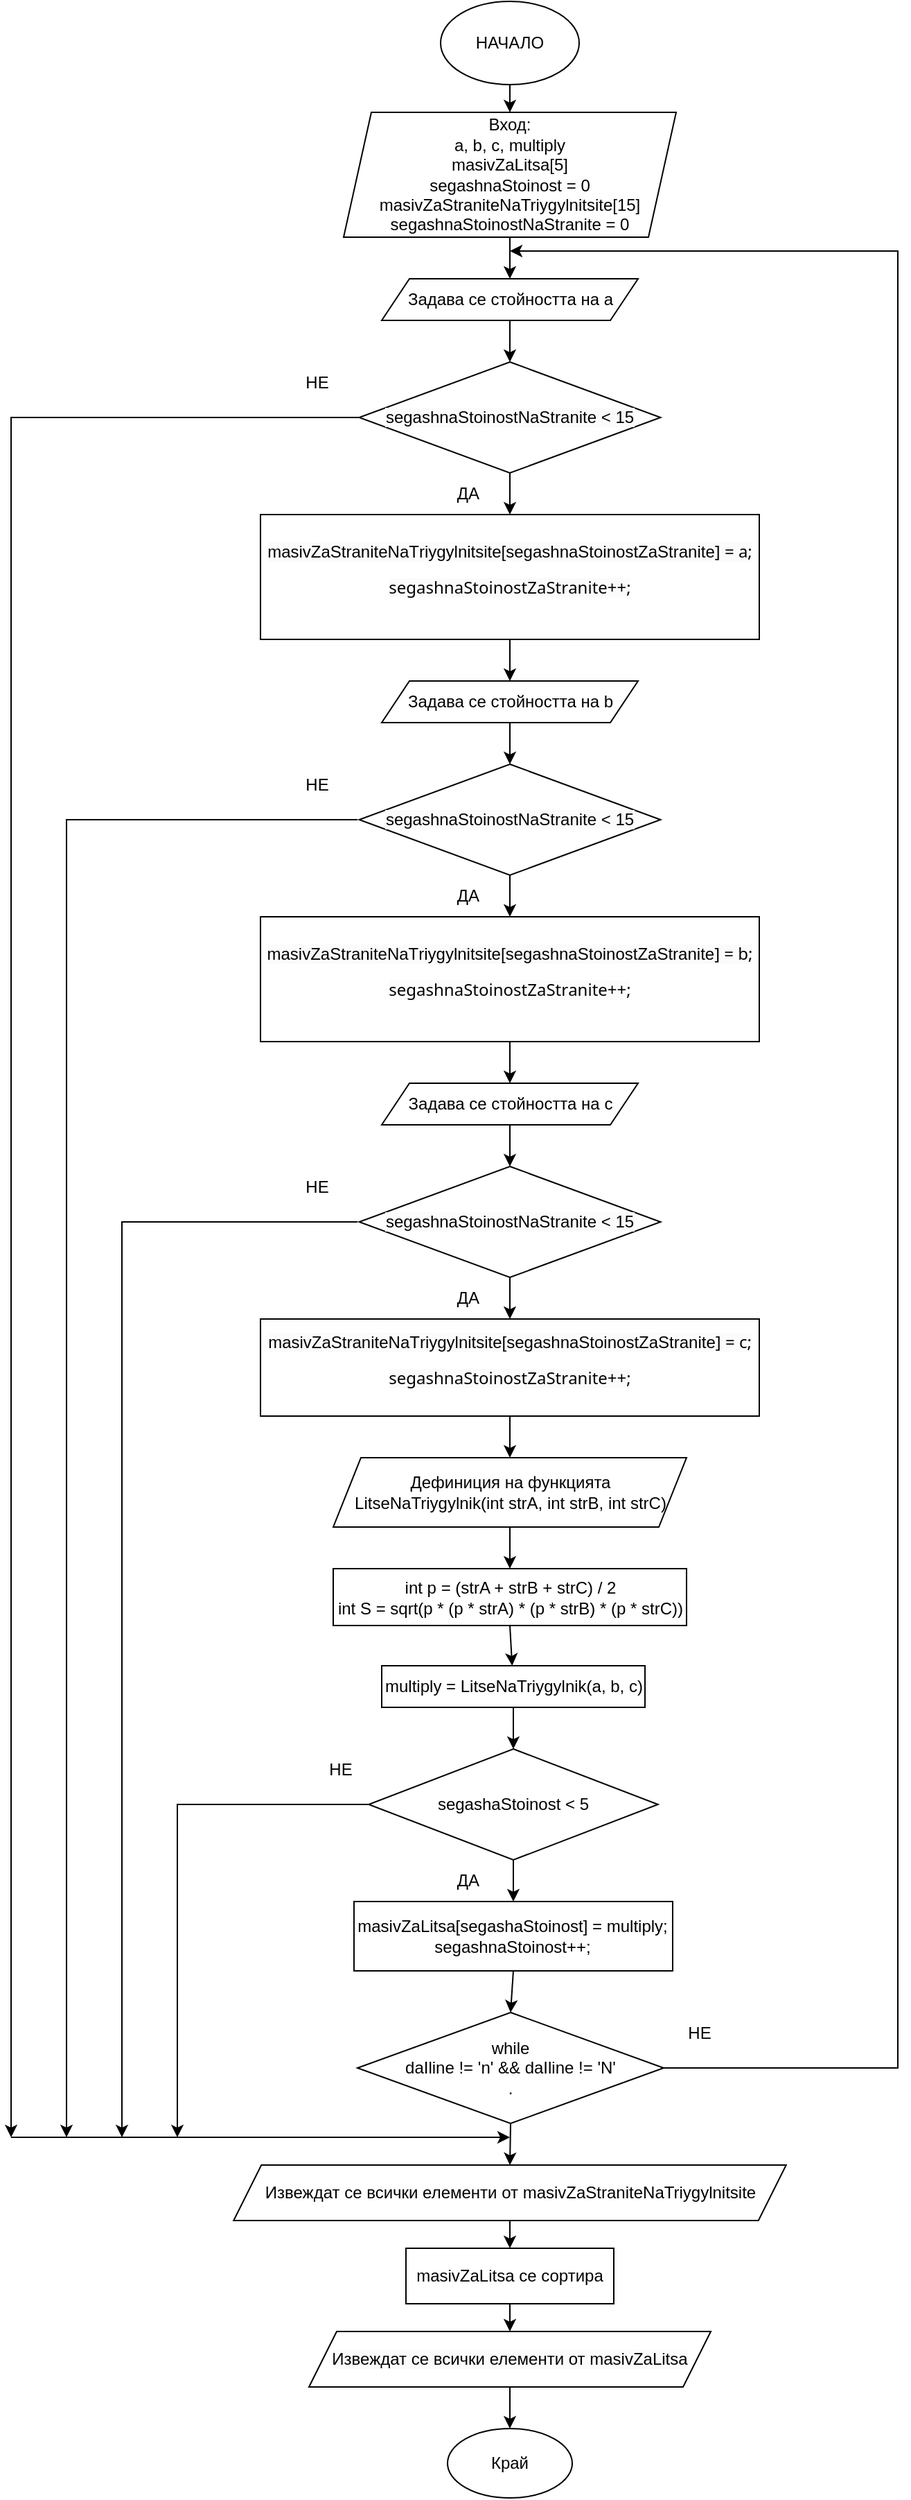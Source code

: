 <mxfile version="22.0.0" type="github">
  <diagram name="Страница-1" id="-v5ODeXpBU8rElQv_sJt">
    <mxGraphModel dx="1050" dy="565" grid="1" gridSize="10" guides="1" tooltips="1" connect="1" arrows="1" fold="1" page="1" pageScale="1" pageWidth="827" pageHeight="1169" math="0" shadow="0">
      <root>
        <mxCell id="0" />
        <mxCell id="1" parent="0" />
        <mxCell id="9anmOMK37P7xql9LAdl7-1" value="НАЧАЛО" style="ellipse;whiteSpace=wrap;html=1;" parent="1" vertex="1">
          <mxGeometry x="350" y="20" width="100" height="60" as="geometry" />
        </mxCell>
        <mxCell id="9anmOMK37P7xql9LAdl7-2" value="Вход:&lt;br&gt;a, b, c, multiply&lt;br&gt;&lt;div style=&quot;&quot;&gt;&lt;span style=&quot;background-color: initial;&quot;&gt;masivZaLitsa[5]&lt;/span&gt;&lt;/div&gt;&lt;div style=&quot;&quot;&gt;&lt;span style=&quot;background-color: initial;&quot;&gt;segashnaStoinost = 0&lt;/span&gt;&lt;/div&gt;&lt;div style=&quot;&quot;&gt;&lt;span style=&quot;background-color: initial;&quot;&gt;masivZaStraniteNaTriygylnitsite[15]&lt;/span&gt;&lt;/div&gt;&lt;div style=&quot;&quot;&gt;&lt;span style=&quot;background-color: initial;&quot;&gt;segashnaStoinostNaStranite = 0&lt;/span&gt;&lt;/div&gt;" style="shape=parallelogram;perimeter=parallelogramPerimeter;whiteSpace=wrap;html=1;fixedSize=1;" parent="1" vertex="1">
          <mxGeometry x="280" y="100" width="240" height="90" as="geometry" />
        </mxCell>
        <mxCell id="9anmOMK37P7xql9LAdl7-3" value="" style="endArrow=classic;html=1;rounded=0;exitX=0.5;exitY=1;exitDx=0;exitDy=0;entryX=0.5;entryY=0;entryDx=0;entryDy=0;" parent="1" source="9anmOMK37P7xql9LAdl7-1" target="9anmOMK37P7xql9LAdl7-2" edge="1">
          <mxGeometry width="50" height="50" relative="1" as="geometry">
            <mxPoint x="380" y="320" as="sourcePoint" />
            <mxPoint x="430" y="270" as="targetPoint" />
          </mxGeometry>
        </mxCell>
        <mxCell id="9PRktrJ7VXsiMUp-jzfl-1" value="" style="endArrow=classic;html=1;rounded=0;exitX=0.5;exitY=1;exitDx=0;exitDy=0;entryX=0.5;entryY=0;entryDx=0;entryDy=0;" parent="1" source="9anmOMK37P7xql9LAdl7-2" target="9PRktrJ7VXsiMUp-jzfl-2" edge="1">
          <mxGeometry width="50" height="50" relative="1" as="geometry">
            <mxPoint x="390" y="300" as="sourcePoint" />
            <mxPoint x="440" y="250" as="targetPoint" />
          </mxGeometry>
        </mxCell>
        <mxCell id="9PRktrJ7VXsiMUp-jzfl-2" value="Задава се стойността на a" style="shape=parallelogram;perimeter=parallelogramPerimeter;whiteSpace=wrap;html=1;fixedSize=1;" parent="1" vertex="1">
          <mxGeometry x="307.5" y="220" width="185" height="30" as="geometry" />
        </mxCell>
        <mxCell id="9PRktrJ7VXsiMUp-jzfl-3" value="" style="endArrow=classic;html=1;rounded=0;exitX=0.5;exitY=1;exitDx=0;exitDy=0;entryX=0.5;entryY=0;entryDx=0;entryDy=0;" parent="1" source="9PRktrJ7VXsiMUp-jzfl-2" target="9PRktrJ7VXsiMUp-jzfl-4" edge="1">
          <mxGeometry width="50" height="50" relative="1" as="geometry">
            <mxPoint x="400" y="340" as="sourcePoint" />
            <mxPoint x="450" y="290" as="targetPoint" />
          </mxGeometry>
        </mxCell>
        <mxCell id="9PRktrJ7VXsiMUp-jzfl-4" value="&lt;span style=&quot;color: rgb(0, 0, 0); font-family: Helvetica; font-size: 12px; font-style: normal; font-variant-ligatures: normal; font-variant-caps: normal; font-weight: 400; letter-spacing: normal; orphans: 2; text-align: center; text-indent: 0px; text-transform: none; widows: 2; word-spacing: 0px; -webkit-text-stroke-width: 0px; background-color: rgb(251, 251, 251); text-decoration-thickness: initial; text-decoration-style: initial; text-decoration-color: initial; float: none; display: inline !important;&quot;&gt;segashnaStoinostNaStranite &amp;lt; 15&lt;/span&gt;" style="rhombus;whiteSpace=wrap;html=1;" parent="1" vertex="1">
          <mxGeometry x="291.25" y="280" width="217.5" height="80" as="geometry" />
        </mxCell>
        <mxCell id="9PRktrJ7VXsiMUp-jzfl-5" value="&lt;div style=&quot;margin: 0px; padding: 0px; user-select: text; -webkit-user-drag: none; -webkit-tap-highlight-color: transparent; overflow: visible; cursor: text; clear: both; position: relative; direction: ltr; background-color: rgb(255, 255, 255);&quot; class=&quot;OutlineElement Ltr SCXW58210390 BCX0&quot;&gt;&lt;p style=&quot;margin: 0px 0px 10.667px; padding: 0px; user-select: text; -webkit-user-drag: none; -webkit-tap-highlight-color: transparent; overflow-wrap: break-word; vertical-align: baseline; font-kerning: none; background-color: transparent; color: windowtext;&quot; class=&quot;Paragraph SCXW58210390 BCX0&quot;&gt;&lt;span style=&quot;font-family: Helvetica; background-color: rgb(251, 251, 251);&quot;&gt;masivZaStraniteNaTriygylnitsite[segashnaStoinostZaStranite&lt;/span&gt;&lt;span style=&quot;background-color: rgb(251, 251, 251);&quot;&gt;&lt;font face=&quot;Segoe UI, Segoe UI Web, Arial, Verdana, sans-serif&quot;&gt;] = a;&lt;/font&gt;&lt;/span&gt;&lt;/p&gt;&lt;p style=&quot;margin: 0px 0px 10.667px; padding: 0px; user-select: text; -webkit-user-drag: none; -webkit-tap-highlight-color: transparent; overflow-wrap: break-word; vertical-align: baseline; font-kerning: none; background-color: transparent; color: windowtext;&quot; class=&quot;Paragraph SCXW58210390 BCX0&quot;&gt;&lt;span style=&quot;background-color: rgb(251, 251, 251);&quot;&gt;&lt;font face=&quot;Segoe UI, Segoe UI Web, Arial, Verdana, sans-serif&quot;&gt;segashnaStoinostZaStranite++;&lt;/font&gt;&lt;/span&gt;&lt;/p&gt;&lt;/div&gt;" style="rounded=0;whiteSpace=wrap;html=1;align=center;" parent="1" vertex="1">
          <mxGeometry x="220" y="390" width="360" height="90" as="geometry" />
        </mxCell>
        <mxCell id="9PRktrJ7VXsiMUp-jzfl-6" value="" style="endArrow=classic;html=1;rounded=0;exitX=0.5;exitY=1;exitDx=0;exitDy=0;entryX=0.5;entryY=0;entryDx=0;entryDy=0;" parent="1" source="9PRktrJ7VXsiMUp-jzfl-4" target="9PRktrJ7VXsiMUp-jzfl-5" edge="1">
          <mxGeometry width="50" height="50" relative="1" as="geometry">
            <mxPoint x="270" y="400" as="sourcePoint" />
            <mxPoint x="320" y="350" as="targetPoint" />
          </mxGeometry>
        </mxCell>
        <mxCell id="9PRktrJ7VXsiMUp-jzfl-7" value="" style="endArrow=classic;html=1;rounded=0;exitX=0;exitY=0.5;exitDx=0;exitDy=0;" parent="1" source="9PRktrJ7VXsiMUp-jzfl-4" edge="1">
          <mxGeometry width="50" height="50" relative="1" as="geometry">
            <mxPoint x="230" y="300" as="sourcePoint" />
            <mxPoint x="40" y="1560" as="targetPoint" />
            <Array as="points">
              <mxPoint x="40" y="320" />
            </Array>
          </mxGeometry>
        </mxCell>
        <mxCell id="9PRktrJ7VXsiMUp-jzfl-8" value="НЕ" style="text;html=1;strokeColor=none;fillColor=none;align=center;verticalAlign=middle;whiteSpace=wrap;rounded=0;" parent="1" vertex="1">
          <mxGeometry x="231" y="280" width="60" height="30" as="geometry" />
        </mxCell>
        <mxCell id="9PRktrJ7VXsiMUp-jzfl-9" value="ДА" style="text;html=1;strokeColor=none;fillColor=none;align=center;verticalAlign=middle;whiteSpace=wrap;rounded=0;" parent="1" vertex="1">
          <mxGeometry x="340" y="360" width="60" height="30" as="geometry" />
        </mxCell>
        <mxCell id="9PRktrJ7VXsiMUp-jzfl-10" value="Задава се стойността на b" style="shape=parallelogram;perimeter=parallelogramPerimeter;whiteSpace=wrap;html=1;fixedSize=1;" parent="1" vertex="1">
          <mxGeometry x="307.5" y="510" width="185" height="30" as="geometry" />
        </mxCell>
        <mxCell id="9PRktrJ7VXsiMUp-jzfl-11" value="" style="endArrow=classic;html=1;rounded=0;exitX=0.5;exitY=1;exitDx=0;exitDy=0;entryX=0.5;entryY=0;entryDx=0;entryDy=0;" parent="1" source="9PRktrJ7VXsiMUp-jzfl-10" target="9PRktrJ7VXsiMUp-jzfl-12" edge="1">
          <mxGeometry width="50" height="50" relative="1" as="geometry">
            <mxPoint x="400" y="630" as="sourcePoint" />
            <mxPoint x="450" y="580" as="targetPoint" />
          </mxGeometry>
        </mxCell>
        <mxCell id="9PRktrJ7VXsiMUp-jzfl-12" value="&lt;span style=&quot;color: rgb(0, 0, 0); font-family: Helvetica; font-size: 12px; font-style: normal; font-variant-ligatures: normal; font-variant-caps: normal; font-weight: 400; letter-spacing: normal; orphans: 2; text-align: center; text-indent: 0px; text-transform: none; widows: 2; word-spacing: 0px; -webkit-text-stroke-width: 0px; background-color: rgb(251, 251, 251); text-decoration-thickness: initial; text-decoration-style: initial; text-decoration-color: initial; float: none; display: inline !important;&quot;&gt;segashnaStoinostNaStranite &amp;lt; 15&lt;/span&gt;" style="rhombus;whiteSpace=wrap;html=1;" parent="1" vertex="1">
          <mxGeometry x="291.25" y="570" width="217.5" height="80" as="geometry" />
        </mxCell>
        <mxCell id="9PRktrJ7VXsiMUp-jzfl-13" value="&lt;div style=&quot;margin: 0px; padding: 0px; user-select: text; -webkit-user-drag: none; -webkit-tap-highlight-color: transparent; overflow: visible; cursor: text; clear: both; position: relative; direction: ltr; background-color: rgb(255, 255, 255);&quot; class=&quot;OutlineElement Ltr SCXW58210390 BCX0&quot;&gt;&lt;p style=&quot;margin: 0px 0px 10.667px; padding: 0px; user-select: text; -webkit-user-drag: none; -webkit-tap-highlight-color: transparent; overflow-wrap: break-word; vertical-align: baseline; font-kerning: none; background-color: transparent; color: windowtext;&quot; class=&quot;Paragraph SCXW58210390 BCX0&quot;&gt;&lt;span style=&quot;font-family: Helvetica; background-color: rgb(251, 251, 251);&quot;&gt;masivZaStraniteNaTriygylnitsite[segashnaStoinostZaStranite&lt;/span&gt;&lt;span style=&quot;background-color: rgb(251, 251, 251);&quot;&gt;&lt;font face=&quot;Segoe UI, Segoe UI Web, Arial, Verdana, sans-serif&quot;&gt;] = b;&lt;/font&gt;&lt;/span&gt;&lt;/p&gt;&lt;p style=&quot;margin: 0px 0px 10.667px; padding: 0px; user-select: text; -webkit-user-drag: none; -webkit-tap-highlight-color: transparent; overflow-wrap: break-word; vertical-align: baseline; font-kerning: none; background-color: transparent; color: windowtext;&quot; class=&quot;Paragraph SCXW58210390 BCX0&quot;&gt;&lt;span style=&quot;background-color: rgb(251, 251, 251);&quot;&gt;&lt;font face=&quot;Segoe UI, Segoe UI Web, Arial, Verdana, sans-serif&quot;&gt;segashnaStoinostZaStranite++;&lt;/font&gt;&lt;/span&gt;&lt;/p&gt;&lt;/div&gt;" style="rounded=0;whiteSpace=wrap;html=1;align=center;" parent="1" vertex="1">
          <mxGeometry x="220" y="680" width="360" height="90" as="geometry" />
        </mxCell>
        <mxCell id="9PRktrJ7VXsiMUp-jzfl-14" value="" style="endArrow=classic;html=1;rounded=0;exitX=0.5;exitY=1;exitDx=0;exitDy=0;entryX=0.5;entryY=0;entryDx=0;entryDy=0;" parent="1" source="9PRktrJ7VXsiMUp-jzfl-12" target="9PRktrJ7VXsiMUp-jzfl-13" edge="1">
          <mxGeometry width="50" height="50" relative="1" as="geometry">
            <mxPoint x="270" y="690" as="sourcePoint" />
            <mxPoint x="320" y="640" as="targetPoint" />
          </mxGeometry>
        </mxCell>
        <mxCell id="9PRktrJ7VXsiMUp-jzfl-15" value="НЕ" style="text;html=1;strokeColor=none;fillColor=none;align=center;verticalAlign=middle;whiteSpace=wrap;rounded=0;" parent="1" vertex="1">
          <mxGeometry x="231" y="570" width="60" height="30" as="geometry" />
        </mxCell>
        <mxCell id="9PRktrJ7VXsiMUp-jzfl-16" value="ДА" style="text;html=1;strokeColor=none;fillColor=none;align=center;verticalAlign=middle;whiteSpace=wrap;rounded=0;" parent="1" vertex="1">
          <mxGeometry x="340" y="650" width="60" height="30" as="geometry" />
        </mxCell>
        <mxCell id="9PRktrJ7VXsiMUp-jzfl-17" value="" style="endArrow=classic;html=1;rounded=0;exitX=0.5;exitY=1;exitDx=0;exitDy=0;entryX=0.5;entryY=0;entryDx=0;entryDy=0;" parent="1" source="9PRktrJ7VXsiMUp-jzfl-5" target="9PRktrJ7VXsiMUp-jzfl-10" edge="1">
          <mxGeometry width="50" height="50" relative="1" as="geometry">
            <mxPoint x="190" y="560" as="sourcePoint" />
            <mxPoint x="240" y="510" as="targetPoint" />
          </mxGeometry>
        </mxCell>
        <mxCell id="9PRktrJ7VXsiMUp-jzfl-18" value="" style="endArrow=classic;html=1;rounded=0;" parent="1" edge="1">
          <mxGeometry width="50" height="50" relative="1" as="geometry">
            <mxPoint x="290" y="610" as="sourcePoint" />
            <mxPoint x="80" y="1560" as="targetPoint" />
            <Array as="points">
              <mxPoint x="80" y="610" />
            </Array>
          </mxGeometry>
        </mxCell>
        <mxCell id="9PRktrJ7VXsiMUp-jzfl-19" value="Задава се стойността на c" style="shape=parallelogram;perimeter=parallelogramPerimeter;whiteSpace=wrap;html=1;fixedSize=1;" parent="1" vertex="1">
          <mxGeometry x="307.5" y="800" width="185" height="30" as="geometry" />
        </mxCell>
        <mxCell id="9PRktrJ7VXsiMUp-jzfl-20" value="" style="endArrow=classic;html=1;rounded=0;exitX=0.5;exitY=1;exitDx=0;exitDy=0;entryX=0.5;entryY=0;entryDx=0;entryDy=0;" parent="1" source="9PRktrJ7VXsiMUp-jzfl-19" target="9PRktrJ7VXsiMUp-jzfl-21" edge="1">
          <mxGeometry width="50" height="50" relative="1" as="geometry">
            <mxPoint x="400" y="920" as="sourcePoint" />
            <mxPoint x="450" y="870" as="targetPoint" />
          </mxGeometry>
        </mxCell>
        <mxCell id="9PRktrJ7VXsiMUp-jzfl-21" value="&lt;span style=&quot;color: rgb(0, 0, 0); font-family: Helvetica; font-size: 12px; font-style: normal; font-variant-ligatures: normal; font-variant-caps: normal; font-weight: 400; letter-spacing: normal; orphans: 2; text-align: center; text-indent: 0px; text-transform: none; widows: 2; word-spacing: 0px; -webkit-text-stroke-width: 0px; background-color: rgb(251, 251, 251); text-decoration-thickness: initial; text-decoration-style: initial; text-decoration-color: initial; float: none; display: inline !important;&quot;&gt;segashnaStoinostNaStranite &amp;lt; 15&lt;/span&gt;" style="rhombus;whiteSpace=wrap;html=1;" parent="1" vertex="1">
          <mxGeometry x="291.25" y="860" width="217.5" height="80" as="geometry" />
        </mxCell>
        <mxCell id="9PRktrJ7VXsiMUp-jzfl-22" value="&lt;div style=&quot;margin: 0px; padding: 0px; user-select: text; -webkit-user-drag: none; -webkit-tap-highlight-color: transparent; overflow: visible; cursor: text; clear: both; position: relative; direction: ltr; background-color: rgb(255, 255, 255);&quot; class=&quot;OutlineElement Ltr SCXW58210390 BCX0&quot;&gt;&lt;p style=&quot;margin: 0px 0px 10.667px; padding: 0px; user-select: text; -webkit-user-drag: none; -webkit-tap-highlight-color: transparent; overflow-wrap: break-word; vertical-align: baseline; font-kerning: none; background-color: transparent; color: windowtext;&quot; class=&quot;Paragraph SCXW58210390 BCX0&quot;&gt;&lt;span style=&quot;font-family: Helvetica; background-color: rgb(251, 251, 251);&quot;&gt;masivZaStraniteNaTriygylnitsite[segashnaStoinostZaStranite&lt;/span&gt;&lt;span style=&quot;background-color: rgb(251, 251, 251);&quot;&gt;&lt;font face=&quot;Segoe UI, Segoe UI Web, Arial, Verdana, sans-serif&quot;&gt;] = c;&lt;/font&gt;&lt;/span&gt;&lt;/p&gt;&lt;p style=&quot;margin: 0px 0px 10.667px; padding: 0px; user-select: text; -webkit-user-drag: none; -webkit-tap-highlight-color: transparent; overflow-wrap: break-word; vertical-align: baseline; font-kerning: none; background-color: transparent; color: windowtext;&quot; class=&quot;Paragraph SCXW58210390 BCX0&quot;&gt;&lt;span style=&quot;background-color: rgb(251, 251, 251);&quot;&gt;&lt;font face=&quot;Segoe UI, Segoe UI Web, Arial, Verdana, sans-serif&quot;&gt;segashnaStoinostZaStranite++;&lt;/font&gt;&lt;/span&gt;&lt;/p&gt;&lt;/div&gt;" style="rounded=0;whiteSpace=wrap;html=1;align=center;" parent="1" vertex="1">
          <mxGeometry x="220" y="970" width="360" height="70" as="geometry" />
        </mxCell>
        <mxCell id="9PRktrJ7VXsiMUp-jzfl-23" value="" style="endArrow=classic;html=1;rounded=0;exitX=0.5;exitY=1;exitDx=0;exitDy=0;entryX=0.5;entryY=0;entryDx=0;entryDy=0;" parent="1" source="9PRktrJ7VXsiMUp-jzfl-21" target="9PRktrJ7VXsiMUp-jzfl-22" edge="1">
          <mxGeometry width="50" height="50" relative="1" as="geometry">
            <mxPoint x="270" y="980" as="sourcePoint" />
            <mxPoint x="320" y="930" as="targetPoint" />
          </mxGeometry>
        </mxCell>
        <mxCell id="9PRktrJ7VXsiMUp-jzfl-24" value="НЕ" style="text;html=1;strokeColor=none;fillColor=none;align=center;verticalAlign=middle;whiteSpace=wrap;rounded=0;" parent="1" vertex="1">
          <mxGeometry x="231" y="860" width="60" height="30" as="geometry" />
        </mxCell>
        <mxCell id="9PRktrJ7VXsiMUp-jzfl-25" value="ДА" style="text;html=1;strokeColor=none;fillColor=none;align=center;verticalAlign=middle;whiteSpace=wrap;rounded=0;" parent="1" vertex="1">
          <mxGeometry x="340" y="940" width="60" height="30" as="geometry" />
        </mxCell>
        <mxCell id="9PRktrJ7VXsiMUp-jzfl-26" value="" style="endArrow=classic;html=1;rounded=0;" parent="1" edge="1">
          <mxGeometry width="50" height="50" relative="1" as="geometry">
            <mxPoint x="290" y="900" as="sourcePoint" />
            <mxPoint x="120" y="1560" as="targetPoint" />
            <Array as="points">
              <mxPoint x="120" y="900" />
            </Array>
          </mxGeometry>
        </mxCell>
        <mxCell id="9PRktrJ7VXsiMUp-jzfl-27" value="" style="endArrow=classic;html=1;rounded=0;exitX=0.5;exitY=1;exitDx=0;exitDy=0;entryX=0.5;entryY=0;entryDx=0;entryDy=0;" parent="1" source="9PRktrJ7VXsiMUp-jzfl-13" target="9PRktrJ7VXsiMUp-jzfl-19" edge="1">
          <mxGeometry width="50" height="50" relative="1" as="geometry">
            <mxPoint x="220" y="850" as="sourcePoint" />
            <mxPoint x="270" y="800" as="targetPoint" />
          </mxGeometry>
        </mxCell>
        <mxCell id="73DG5HK3S0cVeyQOT0Hi-1" value="" style="endArrow=classic;html=1;rounded=0;exitX=0.5;exitY=1;exitDx=0;exitDy=0;entryX=0.5;entryY=0;entryDx=0;entryDy=0;" parent="1" source="9PRktrJ7VXsiMUp-jzfl-22" target="ye3rihrd_y2qjC_iB_pz-1" edge="1">
          <mxGeometry width="50" height="50" relative="1" as="geometry">
            <mxPoint x="390" y="1170" as="sourcePoint" />
            <mxPoint x="400" y="1090" as="targetPoint" />
          </mxGeometry>
        </mxCell>
        <mxCell id="ye3rihrd_y2qjC_iB_pz-1" value="Дефиниция на функцията&lt;br&gt;LitseNaTriygylnik(int strA, int strB, int strC)" style="shape=parallelogram;perimeter=parallelogramPerimeter;whiteSpace=wrap;html=1;fixedSize=1;" parent="1" vertex="1">
          <mxGeometry x="272.5" y="1070" width="255" height="50" as="geometry" />
        </mxCell>
        <mxCell id="ye3rihrd_y2qjC_iB_pz-2" value="" style="endArrow=classic;html=1;rounded=0;exitX=0.5;exitY=1;exitDx=0;exitDy=0;entryX=0.5;entryY=0;entryDx=0;entryDy=0;" parent="1" source="ye3rihrd_y2qjC_iB_pz-1" target="ye3rihrd_y2qjC_iB_pz-3" edge="1">
          <mxGeometry width="50" height="50" relative="1" as="geometry">
            <mxPoint x="390" y="1160" as="sourcePoint" />
            <mxPoint x="400" y="1180" as="targetPoint" />
          </mxGeometry>
        </mxCell>
        <mxCell id="ye3rihrd_y2qjC_iB_pz-3" value="int p = (strA + strB + strC) / 2&lt;br&gt;int S = sqrt(p * (p * strA) * (p * strB) * (p * strC))" style="rounded=0;whiteSpace=wrap;html=1;" parent="1" vertex="1">
          <mxGeometry x="272.5" y="1150" width="255" height="41" as="geometry" />
        </mxCell>
        <mxCell id="ye3rihrd_y2qjC_iB_pz-4" value="multiply = LitseNaTriygylnik(a, b, c)" style="rounded=0;whiteSpace=wrap;html=1;" parent="1" vertex="1">
          <mxGeometry x="307.5" y="1220" width="190" height="30" as="geometry" />
        </mxCell>
        <mxCell id="ye3rihrd_y2qjC_iB_pz-5" value="" style="endArrow=classic;html=1;rounded=0;exitX=0.5;exitY=1;exitDx=0;exitDy=0;" parent="1" source="ye3rihrd_y2qjC_iB_pz-3" target="ye3rihrd_y2qjC_iB_pz-4" edge="1">
          <mxGeometry width="50" height="50" relative="1" as="geometry">
            <mxPoint x="390" y="1160" as="sourcePoint" />
            <mxPoint x="440" y="1110" as="targetPoint" />
          </mxGeometry>
        </mxCell>
        <mxCell id="ye3rihrd_y2qjC_iB_pz-6" value="segashaStoinost &amp;lt; 5" style="rhombus;whiteSpace=wrap;html=1;" parent="1" vertex="1">
          <mxGeometry x="298.12" y="1280" width="208.75" height="80" as="geometry" />
        </mxCell>
        <mxCell id="ye3rihrd_y2qjC_iB_pz-7" value="" style="endArrow=classic;html=1;rounded=0;exitX=0.5;exitY=1;exitDx=0;exitDy=0;entryX=0.5;entryY=0;entryDx=0;entryDy=0;" parent="1" source="ye3rihrd_y2qjC_iB_pz-4" target="ye3rihrd_y2qjC_iB_pz-6" edge="1">
          <mxGeometry width="50" height="50" relative="1" as="geometry">
            <mxPoint x="150" y="1350" as="sourcePoint" />
            <mxPoint x="200" y="1300" as="targetPoint" />
          </mxGeometry>
        </mxCell>
        <mxCell id="ye3rihrd_y2qjC_iB_pz-8" value="" style="endArrow=classic;html=1;rounded=0;exitX=0;exitY=0.5;exitDx=0;exitDy=0;" parent="1" source="ye3rihrd_y2qjC_iB_pz-6" edge="1">
          <mxGeometry width="50" height="50" relative="1" as="geometry">
            <mxPoint x="380" y="1400" as="sourcePoint" />
            <mxPoint x="160" y="1560" as="targetPoint" />
            <Array as="points">
              <mxPoint x="160" y="1320" />
            </Array>
          </mxGeometry>
        </mxCell>
        <mxCell id="ye3rihrd_y2qjC_iB_pz-9" value="НЕ" style="text;html=1;strokeColor=none;fillColor=none;align=center;verticalAlign=middle;whiteSpace=wrap;rounded=0;" parent="1" vertex="1">
          <mxGeometry x="247.5" y="1280" width="60" height="30" as="geometry" />
        </mxCell>
        <mxCell id="ye3rihrd_y2qjC_iB_pz-10" value="masivZaLitsa[segashaStoinost] = multiply;&lt;br&gt;segashnaStoinost++;" style="rounded=0;whiteSpace=wrap;html=1;" parent="1" vertex="1">
          <mxGeometry x="287.49" y="1390" width="230" height="50" as="geometry" />
        </mxCell>
        <mxCell id="ye3rihrd_y2qjC_iB_pz-11" value="" style="endArrow=classic;html=1;rounded=0;exitX=0.5;exitY=1;exitDx=0;exitDy=0;entryX=0.5;entryY=0;entryDx=0;entryDy=0;" parent="1" source="ye3rihrd_y2qjC_iB_pz-6" target="ye3rihrd_y2qjC_iB_pz-10" edge="1">
          <mxGeometry width="50" height="50" relative="1" as="geometry">
            <mxPoint x="210" y="1550" as="sourcePoint" />
            <mxPoint x="260" y="1500" as="targetPoint" />
          </mxGeometry>
        </mxCell>
        <mxCell id="ye3rihrd_y2qjC_iB_pz-12" value="ДА" style="text;html=1;strokeColor=none;fillColor=none;align=center;verticalAlign=middle;whiteSpace=wrap;rounded=0;" parent="1" vertex="1">
          <mxGeometry x="340" y="1360" width="60" height="30" as="geometry" />
        </mxCell>
        <mxCell id="ye3rihrd_y2qjC_iB_pz-13" value="while&lt;br&gt;daIline != &#39;n&#39; &amp;amp;&amp;amp; daIline != &#39;N&#39;&lt;br&gt;." style="rhombus;whiteSpace=wrap;html=1;" parent="1" vertex="1">
          <mxGeometry x="290" y="1470" width="221" height="80" as="geometry" />
        </mxCell>
        <mxCell id="ye3rihrd_y2qjC_iB_pz-14" value="" style="endArrow=classic;html=1;rounded=0;exitX=0.5;exitY=1;exitDx=0;exitDy=0;entryX=0.5;entryY=0;entryDx=0;entryDy=0;" parent="1" source="ye3rihrd_y2qjC_iB_pz-10" target="ye3rihrd_y2qjC_iB_pz-13" edge="1">
          <mxGeometry width="50" height="50" relative="1" as="geometry">
            <mxPoint x="160" y="1530" as="sourcePoint" />
            <mxPoint x="210" y="1480" as="targetPoint" />
          </mxGeometry>
        </mxCell>
        <mxCell id="ye3rihrd_y2qjC_iB_pz-16" value="" style="endArrow=classic;html=1;rounded=0;exitX=1;exitY=0.5;exitDx=0;exitDy=0;" parent="1" source="ye3rihrd_y2qjC_iB_pz-13" edge="1">
          <mxGeometry width="50" height="50" relative="1" as="geometry">
            <mxPoint x="520" y="1510" as="sourcePoint" />
            <mxPoint x="400" y="200" as="targetPoint" />
            <Array as="points">
              <mxPoint x="680" y="1510" />
              <mxPoint x="680" y="200" />
            </Array>
          </mxGeometry>
        </mxCell>
        <mxCell id="ye3rihrd_y2qjC_iB_pz-17" value="НЕ" style="text;html=1;strokeColor=none;fillColor=none;align=center;verticalAlign=middle;whiteSpace=wrap;rounded=0;" parent="1" vertex="1">
          <mxGeometry x="507" y="1470" width="60" height="30" as="geometry" />
        </mxCell>
        <mxCell id="ye3rihrd_y2qjC_iB_pz-18" value="" style="endArrow=classic;html=1;rounded=0;exitX=0.5;exitY=1;exitDx=0;exitDy=0;entryX=0.5;entryY=0;entryDx=0;entryDy=0;" parent="1" source="ye3rihrd_y2qjC_iB_pz-13" target="ye3rihrd_y2qjC_iB_pz-20" edge="1">
          <mxGeometry width="50" height="50" relative="1" as="geometry">
            <mxPoint x="440" y="1570" as="sourcePoint" />
            <mxPoint x="401" y="1590" as="targetPoint" />
          </mxGeometry>
        </mxCell>
        <mxCell id="ye3rihrd_y2qjC_iB_pz-20" value="Извеждат се всички елементи от masivZaStraniteNaTriygylnitsite" style="shape=parallelogram;perimeter=parallelogramPerimeter;whiteSpace=wrap;html=1;fixedSize=1;" parent="1" vertex="1">
          <mxGeometry x="200.63" y="1580" width="398.75" height="40" as="geometry" />
        </mxCell>
        <mxCell id="ye3rihrd_y2qjC_iB_pz-21" value="" style="endArrow=classic;html=1;rounded=0;" parent="1" edge="1">
          <mxGeometry width="50" height="50" relative="1" as="geometry">
            <mxPoint x="40" y="1560" as="sourcePoint" />
            <mxPoint x="400" y="1560" as="targetPoint" />
          </mxGeometry>
        </mxCell>
        <mxCell id="ye3rihrd_y2qjC_iB_pz-22" value="masivZaLitsa се сортира" style="rounded=0;whiteSpace=wrap;html=1;" parent="1" vertex="1">
          <mxGeometry x="325" y="1640" width="150" height="40" as="geometry" />
        </mxCell>
        <mxCell id="ye3rihrd_y2qjC_iB_pz-23" value="" style="endArrow=classic;html=1;rounded=0;exitX=0.5;exitY=1;exitDx=0;exitDy=0;entryX=0.5;entryY=0;entryDx=0;entryDy=0;" parent="1" source="ye3rihrd_y2qjC_iB_pz-20" target="ye3rihrd_y2qjC_iB_pz-22" edge="1">
          <mxGeometry width="50" height="50" relative="1" as="geometry">
            <mxPoint x="90" y="1730" as="sourcePoint" />
            <mxPoint x="140" y="1680" as="targetPoint" />
          </mxGeometry>
        </mxCell>
        <mxCell id="ye3rihrd_y2qjC_iB_pz-24" value="&lt;span style=&quot;color: rgb(0, 0, 0); font-family: Helvetica; font-size: 12px; font-style: normal; font-variant-ligatures: normal; font-variant-caps: normal; font-weight: 400; letter-spacing: normal; orphans: 2; text-align: center; text-indent: 0px; text-transform: none; widows: 2; word-spacing: 0px; -webkit-text-stroke-width: 0px; background-color: rgb(251, 251, 251); text-decoration-thickness: initial; text-decoration-style: initial; text-decoration-color: initial; float: none; display: inline !important;&quot;&gt;Извеждат се всички елементи от masivZaLitsa&lt;/span&gt;" style="shape=parallelogram;perimeter=parallelogramPerimeter;whiteSpace=wrap;html=1;fixedSize=1;" parent="1" vertex="1">
          <mxGeometry x="255" y="1700" width="290" height="40" as="geometry" />
        </mxCell>
        <mxCell id="ye3rihrd_y2qjC_iB_pz-25" value="" style="endArrow=classic;html=1;rounded=0;exitX=0.5;exitY=1;exitDx=0;exitDy=0;entryX=0.5;entryY=0;entryDx=0;entryDy=0;" parent="1" source="ye3rihrd_y2qjC_iB_pz-22" target="ye3rihrd_y2qjC_iB_pz-24" edge="1">
          <mxGeometry width="50" height="50" relative="1" as="geometry">
            <mxPoint x="170" y="1740" as="sourcePoint" />
            <mxPoint x="220" y="1690" as="targetPoint" />
          </mxGeometry>
        </mxCell>
        <mxCell id="ye3rihrd_y2qjC_iB_pz-26" value="Край" style="ellipse;whiteSpace=wrap;html=1;" parent="1" vertex="1">
          <mxGeometry x="355" y="1770" width="90" height="50" as="geometry" />
        </mxCell>
        <mxCell id="ye3rihrd_y2qjC_iB_pz-27" value="" style="endArrow=classic;html=1;rounded=0;exitX=0.5;exitY=1;exitDx=0;exitDy=0;entryX=0.5;entryY=0;entryDx=0;entryDy=0;" parent="1" source="ye3rihrd_y2qjC_iB_pz-24" target="ye3rihrd_y2qjC_iB_pz-26" edge="1">
          <mxGeometry width="50" height="50" relative="1" as="geometry">
            <mxPoint x="160" y="1830" as="sourcePoint" />
            <mxPoint x="210" y="1780" as="targetPoint" />
          </mxGeometry>
        </mxCell>
      </root>
    </mxGraphModel>
  </diagram>
</mxfile>

